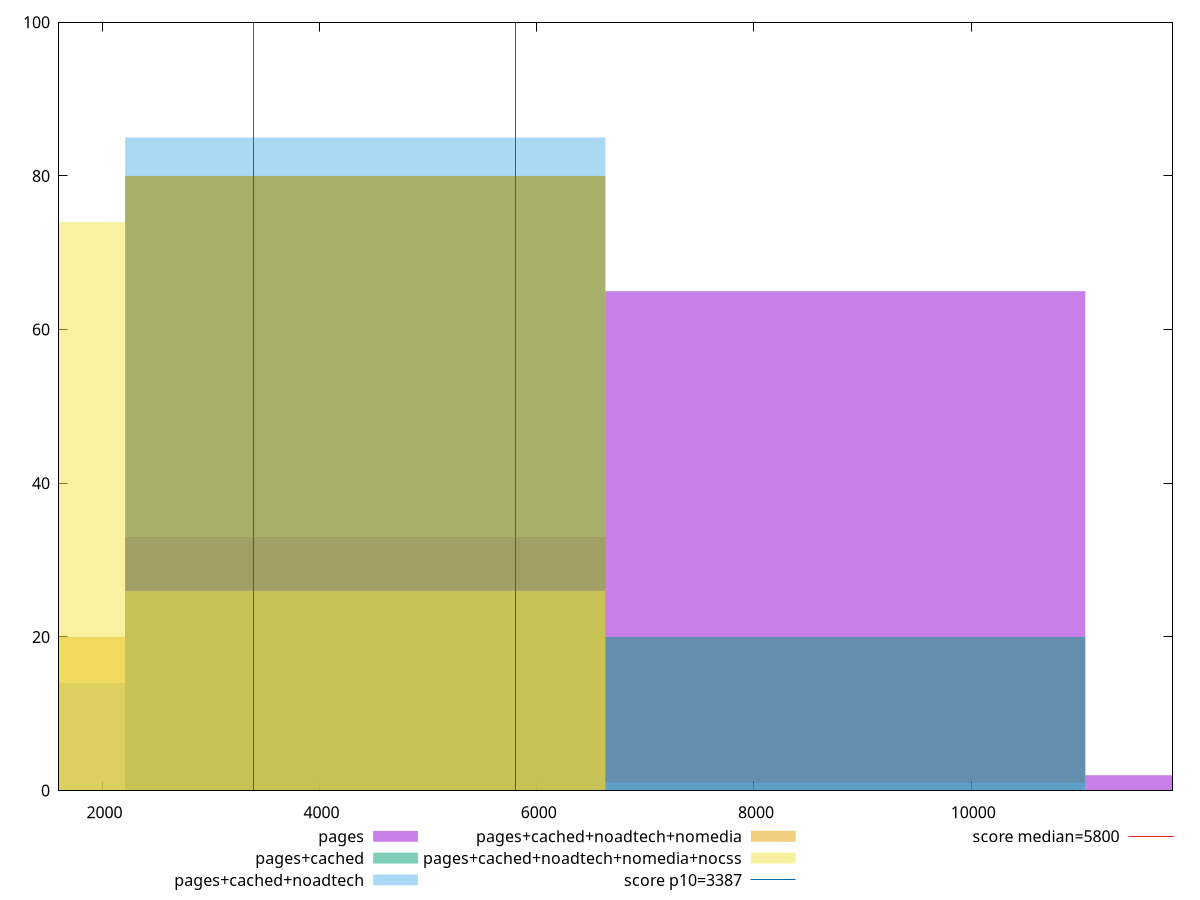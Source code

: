 reset

$pages <<EOF
8840.970781343789 65
13261.456172015683 2
4420.4853906718945 33
EOF

$pagesCached <<EOF
8840.970781343789 20
4420.4853906718945 80
EOF

$pagesCachedNoadtech <<EOF
4420.4853906718945 85
0 14
8840.970781343789 1
EOF

$pagesCachedNoadtechNomedia <<EOF
4420.4853906718945 80
0 20
EOF

$pagesCachedNoadtechNomediaNocss <<EOF
4420.4853906718945 26
0 74
EOF

set key outside below
set boxwidth 4420.4853906718945
set xrange [1600.4009999999998:11854.37589098875]
set yrange [0:100]
set trange [0:100]
set style fill transparent solid 0.5 noborder

set parametric
set terminal svg size 640, 530 enhanced background rgb 'white'
set output "report_00015_2021-02-09T16-11-33.973Z/speed-index/comparison/histogram/all_raw.svg"

plot $pages title "pages" with boxes, \
     $pagesCached title "pages+cached" with boxes, \
     $pagesCachedNoadtech title "pages+cached+noadtech" with boxes, \
     $pagesCachedNoadtechNomedia title "pages+cached+noadtech+nomedia" with boxes, \
     $pagesCachedNoadtechNomediaNocss title "pages+cached+noadtech+nomedia+nocss" with boxes, \
     3387,t title "score p10=3387", \
     5800,t title "score median=5800"

reset
